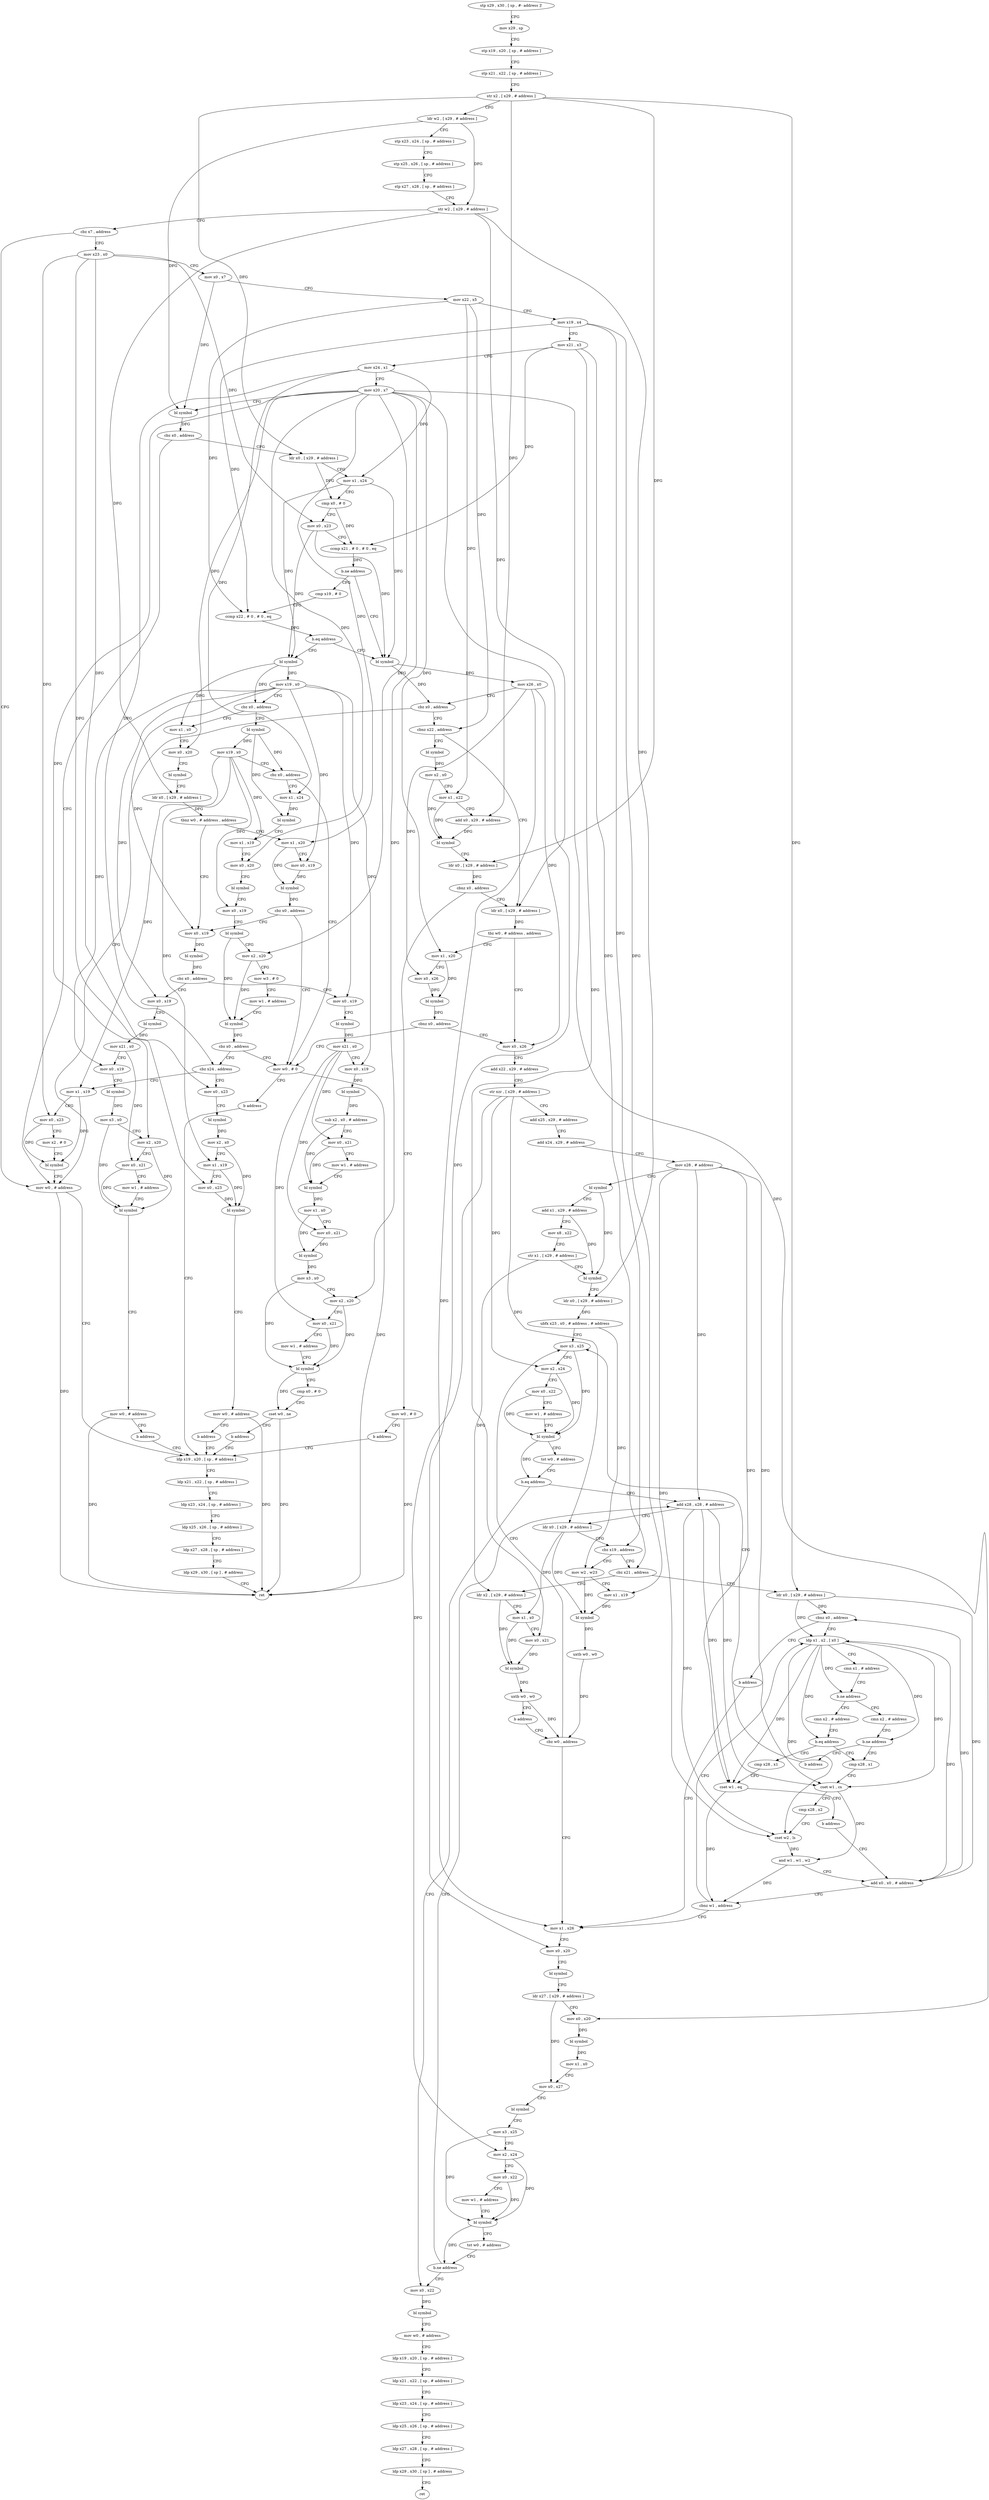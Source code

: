 digraph "func" {
"98480" [label = "stp x29 , x30 , [ sp , #- address ]!" ]
"98484" [label = "mov x29 , sp" ]
"98488" [label = "stp x19 , x20 , [ sp , # address ]" ]
"98492" [label = "stp x21 , x22 , [ sp , # address ]" ]
"98496" [label = "str x2 , [ x29 , # address ]" ]
"98500" [label = "ldr w2 , [ x29 , # address ]" ]
"98504" [label = "stp x23 , x24 , [ sp , # address ]" ]
"98508" [label = "stp x25 , x26 , [ sp , # address ]" ]
"98512" [label = "stp x27 , x28 , [ sp , # address ]" ]
"98516" [label = "str w2 , [ x29 , # address ]" ]
"98520" [label = "cbz x7 , address" ]
"98852" [label = "mov w0 , # address" ]
"98524" [label = "mov x23 , x0" ]
"98856" [label = "ldp x19 , x20 , [ sp , # address ]" ]
"98528" [label = "mov x0 , x7" ]
"98532" [label = "mov x22 , x5" ]
"98536" [label = "mov x19 , x4" ]
"98540" [label = "mov x21 , x3" ]
"98544" [label = "mov x24 , x1" ]
"98548" [label = "mov x20 , x7" ]
"98552" [label = "bl symbol" ]
"98556" [label = "cbz x0 , address" ]
"98560" [label = "ldr x0 , [ x29 , # address ]" ]
"98564" [label = "mov x1 , x24" ]
"98568" [label = "cmp x0 , # 0" ]
"98572" [label = "mov x0 , x23" ]
"98576" [label = "ccmp x21 , # 0 , # 0 , eq" ]
"98580" [label = "b.ne address" ]
"98596" [label = "bl symbol" ]
"98584" [label = "cmp x19 , # 0" ]
"98600" [label = "mov x26 , x0" ]
"98604" [label = "cbz x0 , address" ]
"98608" [label = "cbnz x22 , address" ]
"98588" [label = "ccmp x22 , # 0 , # 0 , eq" ]
"98592" [label = "b.eq address" ]
"99080" [label = "bl symbol" ]
"99040" [label = "bl symbol" ]
"98612" [label = "ldr x0 , [ x29 , # address ]" ]
"99084" [label = "mov x19 , x0" ]
"99088" [label = "cbz x0 , address" ]
"99268" [label = "bl symbol" ]
"99092" [label = "mov x1 , x0" ]
"99044" [label = "mov x2 , x0" ]
"99048" [label = "mov x1 , x22" ]
"99052" [label = "add x0 , x29 , # address" ]
"99056" [label = "bl symbol" ]
"99060" [label = "ldr x0 , [ x29 , # address ]" ]
"99064" [label = "cbnz x0 , address" ]
"99068" [label = "mov w0 , # 0" ]
"98616" [label = "tbz w0 , # address , address" ]
"99016" [label = "mov x1 , x20" ]
"98620" [label = "mov x0 , x26" ]
"99272" [label = "mov x19 , x0" ]
"99276" [label = "cbz x0 , address" ]
"99032" [label = "mov w0 , # 0" ]
"99280" [label = "mov x1 , x24" ]
"99096" [label = "mov x0 , x20" ]
"99100" [label = "bl symbol" ]
"99104" [label = "ldr x0 , [ x29 , # address ]" ]
"99108" [label = "tbnz w0 , # address , address" ]
"99128" [label = "mov x0 , x19" ]
"99112" [label = "mov x1 , x20" ]
"99072" [label = "b address" ]
"99020" [label = "mov x0 , x26" ]
"99024" [label = "bl symbol" ]
"99028" [label = "cbnz x0 , address" ]
"98624" [label = "add x22 , x29 , # address" ]
"98628" [label = "str xzr , [ x29 , # address ]" ]
"98632" [label = "add x25 , x29 , # address" ]
"98636" [label = "add x24 , x29 , # address" ]
"98640" [label = "mov x28 , # address" ]
"98644" [label = "bl symbol" ]
"98648" [label = "add x1 , x29 , # address" ]
"98652" [label = "mov x8 , x22" ]
"98656" [label = "str x1 , [ x29 , # address ]" ]
"98660" [label = "bl symbol" ]
"98664" [label = "ldr x0 , [ x29 , # address ]" ]
"98668" [label = "ubfx x23 , x0 , # address , # address" ]
"98672" [label = "mov x3 , x25" ]
"99036" [label = "b address" ]
"99284" [label = "bl symbol" ]
"99288" [label = "mov x1 , x19" ]
"99292" [label = "mov x0 , x20" ]
"99296" [label = "bl symbol" ]
"99300" [label = "mov x0 , x19" ]
"99304" [label = "bl symbol" ]
"99308" [label = "mov x2 , x20" ]
"99312" [label = "mov w3 , # 0" ]
"99316" [label = "mov w1 , # address" ]
"99320" [label = "bl symbol" ]
"99324" [label = "cbz x0 , address" ]
"99328" [label = "cbz x24 , address" ]
"99132" [label = "bl symbol" ]
"99136" [label = "cbz x0 , address" ]
"99220" [label = "mov x0 , x19" ]
"99140" [label = "mov x0 , x19" ]
"99116" [label = "mov x0 , x19" ]
"99120" [label = "bl symbol" ]
"99124" [label = "cbz x0 , address" ]
"98860" [label = "ldp x21 , x22 , [ sp , # address ]" ]
"98864" [label = "ldp x23 , x24 , [ sp , # address ]" ]
"98868" [label = "ldp x25 , x26 , [ sp , # address ]" ]
"98872" [label = "ldp x27 , x28 , [ sp , # address ]" ]
"98876" [label = "ldp x29 , x30 , [ sp ] , # address" ]
"98880" [label = "ret" ]
"98796" [label = "mov x0 , x22" ]
"98800" [label = "bl symbol" ]
"98804" [label = "mov w0 , # address" ]
"98808" [label = "ldp x19 , x20 , [ sp , # address ]" ]
"98812" [label = "ldp x21 , x22 , [ sp , # address ]" ]
"98816" [label = "ldp x23 , x24 , [ sp , # address ]" ]
"98820" [label = "ldp x25 , x26 , [ sp , # address ]" ]
"98824" [label = "ldp x27 , x28 , [ sp , # address ]" ]
"98828" [label = "ldp x29 , x30 , [ sp ] , # address" ]
"98832" [label = "ret" ]
"98700" [label = "add x28 , x28 , # address" ]
"98704" [label = "ldr x0 , [ x29 , # address ]" ]
"98708" [label = "cbz x19 , address" ]
"98888" [label = "cbz x21 , address" ]
"98712" [label = "mov w2 , w23" ]
"98836" [label = "mov x1 , x19" ]
"99332" [label = "mov x0 , x23" ]
"99224" [label = "bl symbol" ]
"99228" [label = "mov x21 , x0" ]
"99232" [label = "mov x0 , x19" ]
"99236" [label = "bl symbol" ]
"99240" [label = "mov x3 , x0" ]
"99244" [label = "mov x2 , x20" ]
"99248" [label = "mov x0 , x21" ]
"99252" [label = "mov w1 , # address" ]
"99256" [label = "bl symbol" ]
"99260" [label = "mov w0 , # address" ]
"99264" [label = "b address" ]
"99144" [label = "bl symbol" ]
"99148" [label = "mov x21 , x0" ]
"99152" [label = "mov x0 , x19" ]
"99156" [label = "bl symbol" ]
"99160" [label = "sub x2 , x0 , # address" ]
"99164" [label = "mov x0 , x21" ]
"99168" [label = "mov w1 , # address" ]
"99172" [label = "bl symbol" ]
"99176" [label = "mov x1 , x0" ]
"99180" [label = "mov x0 , x21" ]
"99184" [label = "bl symbol" ]
"99188" [label = "mov x3 , x0" ]
"99192" [label = "mov x2 , x20" ]
"99196" [label = "mov x0 , x21" ]
"99200" [label = "mov w1 , # address" ]
"99204" [label = "bl symbol" ]
"99208" [label = "cmp x0 , # 0" ]
"99212" [label = "cset w0 , ne" ]
"99216" [label = "b address" ]
"98920" [label = "ldr x0 , [ x29 , # address ]" ]
"98892" [label = "ldr x2 , [ x29 , # address ]" ]
"98716" [label = "mov x1 , x19" ]
"98720" [label = "bl symbol" ]
"98724" [label = "uxtb w0 , w0" ]
"98728" [label = "cbz w0 , address" ]
"98840" [label = "mov x0 , x23" ]
"98844" [label = "mov x2 , # 0" ]
"98848" [label = "bl symbol" ]
"99336" [label = "bl symbol" ]
"99340" [label = "mov x2 , x0" ]
"99344" [label = "mov x1 , x19" ]
"99348" [label = "mov x0 , x23" ]
"99352" [label = "bl symbol" ]
"99356" [label = "mov w0 , # address" ]
"99360" [label = "b address" ]
"98924" [label = "cbnz x0 , address" ]
"98972" [label = "ldp x1 , x2 , [ x0 ]" ]
"98928" [label = "b address" ]
"98896" [label = "mov x1 , x0" ]
"98900" [label = "mov x0 , x21" ]
"98904" [label = "bl symbol" ]
"98908" [label = "uxtb w0 , w0" ]
"98912" [label = "b address" ]
"98676" [label = "mov x2 , x24" ]
"98680" [label = "mov x0 , x22" ]
"98684" [label = "mov w1 , # address" ]
"98688" [label = "bl symbol" ]
"98692" [label = "tst w0 , # address" ]
"98696" [label = "b.eq address" ]
"98732" [label = "mov x1 , x26" ]
"98736" [label = "mov x0 , x20" ]
"98740" [label = "bl symbol" ]
"98744" [label = "ldr x27 , [ x29 , # address ]" ]
"98748" [label = "mov x0 , x20" ]
"98752" [label = "bl symbol" ]
"98756" [label = "mov x1 , x0" ]
"98760" [label = "mov x0 , x27" ]
"98764" [label = "bl symbol" ]
"98768" [label = "mov x3 , x25" ]
"98772" [label = "mov x2 , x24" ]
"98776" [label = "mov x0 , x22" ]
"98780" [label = "mov w1 , # address" ]
"98784" [label = "bl symbol" ]
"98788" [label = "tst w0 , # address" ]
"98792" [label = "b.ne address" ]
"98976" [label = "cmn x1 , # address" ]
"98980" [label = "b.ne address" ]
"98936" [label = "cmn x2 , # address" ]
"98984" [label = "cmn x2 , # address" ]
"98940" [label = "b.eq address" ]
"99000" [label = "cmp x28 , x1" ]
"98944" [label = "cmp x28 , x1" ]
"98988" [label = "b.ne address" ]
"98992" [label = "b address" ]
"99004" [label = "cset w1 , eq" ]
"99008" [label = "b address" ]
"98964" [label = "add x0 , x0 , # address" ]
"98948" [label = "cset w1 , cs" ]
"98952" [label = "cmp x28 , x2" ]
"98956" [label = "cset w2 , ls" ]
"98960" [label = "and w1 , w1 , w2" ]
"98968" [label = "cbnz w1 , address" ]
"98480" -> "98484" [ label = "CFG" ]
"98484" -> "98488" [ label = "CFG" ]
"98488" -> "98492" [ label = "CFG" ]
"98492" -> "98496" [ label = "CFG" ]
"98496" -> "98500" [ label = "CFG" ]
"98496" -> "98560" [ label = "DFG" ]
"98496" -> "99060" [ label = "DFG" ]
"98496" -> "98920" [ label = "DFG" ]
"98496" -> "99052" [ label = "DFG" ]
"98500" -> "98504" [ label = "CFG" ]
"98500" -> "98516" [ label = "DFG" ]
"98500" -> "98552" [ label = "DFG" ]
"98504" -> "98508" [ label = "CFG" ]
"98508" -> "98512" [ label = "CFG" ]
"98512" -> "98516" [ label = "CFG" ]
"98516" -> "98520" [ label = "CFG" ]
"98516" -> "98612" [ label = "DFG" ]
"98516" -> "98664" [ label = "DFG" ]
"98516" -> "99104" [ label = "DFG" ]
"98520" -> "98852" [ label = "CFG" ]
"98520" -> "98524" [ label = "CFG" ]
"98852" -> "98856" [ label = "CFG" ]
"98852" -> "98880" [ label = "DFG" ]
"98524" -> "98528" [ label = "CFG" ]
"98524" -> "98572" [ label = "DFG" ]
"98524" -> "98840" [ label = "DFG" ]
"98524" -> "99332" [ label = "DFG" ]
"98524" -> "99348" [ label = "DFG" ]
"98856" -> "98860" [ label = "CFG" ]
"98528" -> "98532" [ label = "CFG" ]
"98528" -> "98552" [ label = "DFG" ]
"98532" -> "98536" [ label = "CFG" ]
"98532" -> "98608" [ label = "DFG" ]
"98532" -> "98588" [ label = "DFG" ]
"98532" -> "99048" [ label = "DFG" ]
"98536" -> "98540" [ label = "CFG" ]
"98536" -> "98588" [ label = "DFG" ]
"98536" -> "98708" [ label = "DFG" ]
"98536" -> "98716" [ label = "DFG" ]
"98540" -> "98544" [ label = "CFG" ]
"98540" -> "98576" [ label = "DFG" ]
"98540" -> "98888" [ label = "DFG" ]
"98540" -> "98900" [ label = "DFG" ]
"98544" -> "98548" [ label = "CFG" ]
"98544" -> "98564" [ label = "DFG" ]
"98544" -> "99280" [ label = "DFG" ]
"98544" -> "99328" [ label = "DFG" ]
"98548" -> "98552" [ label = "CFG" ]
"98548" -> "99016" [ label = "DFG" ]
"98548" -> "99096" [ label = "DFG" ]
"98548" -> "99292" [ label = "DFG" ]
"98548" -> "99308" [ label = "DFG" ]
"98548" -> "99112" [ label = "DFG" ]
"98548" -> "99244" [ label = "DFG" ]
"98548" -> "99192" [ label = "DFG" ]
"98548" -> "98736" [ label = "DFG" ]
"98548" -> "98748" [ label = "DFG" ]
"98552" -> "98556" [ label = "DFG" ]
"98556" -> "98852" [ label = "CFG" ]
"98556" -> "98560" [ label = "CFG" ]
"98560" -> "98564" [ label = "CFG" ]
"98560" -> "98568" [ label = "DFG" ]
"98564" -> "98568" [ label = "CFG" ]
"98564" -> "98596" [ label = "DFG" ]
"98564" -> "99080" [ label = "DFG" ]
"98568" -> "98572" [ label = "CFG" ]
"98568" -> "98576" [ label = "DFG" ]
"98572" -> "98576" [ label = "CFG" ]
"98572" -> "98596" [ label = "DFG" ]
"98572" -> "99080" [ label = "DFG" ]
"98576" -> "98580" [ label = "DFG" ]
"98580" -> "98596" [ label = "CFG" ]
"98580" -> "98584" [ label = "CFG" ]
"98596" -> "98600" [ label = "DFG" ]
"98596" -> "98604" [ label = "DFG" ]
"98584" -> "98588" [ label = "CFG" ]
"98600" -> "98604" [ label = "CFG" ]
"98600" -> "99020" [ label = "DFG" ]
"98600" -> "98620" [ label = "DFG" ]
"98600" -> "98732" [ label = "DFG" ]
"98604" -> "98852" [ label = "CFG" ]
"98604" -> "98608" [ label = "CFG" ]
"98608" -> "99040" [ label = "CFG" ]
"98608" -> "98612" [ label = "CFG" ]
"98588" -> "98592" [ label = "DFG" ]
"98592" -> "99080" [ label = "CFG" ]
"98592" -> "98596" [ label = "CFG" ]
"99080" -> "99084" [ label = "DFG" ]
"99080" -> "99088" [ label = "DFG" ]
"99080" -> "99092" [ label = "DFG" ]
"99040" -> "99044" [ label = "DFG" ]
"98612" -> "98616" [ label = "DFG" ]
"99084" -> "99088" [ label = "CFG" ]
"99084" -> "99128" [ label = "DFG" ]
"99084" -> "99116" [ label = "DFG" ]
"99084" -> "99220" [ label = "DFG" ]
"99084" -> "99232" [ label = "DFG" ]
"99084" -> "99140" [ label = "DFG" ]
"99084" -> "99152" [ label = "DFG" ]
"99088" -> "99268" [ label = "CFG" ]
"99088" -> "99092" [ label = "CFG" ]
"99268" -> "99272" [ label = "DFG" ]
"99268" -> "99276" [ label = "DFG" ]
"99268" -> "99284" [ label = "DFG" ]
"99092" -> "99096" [ label = "CFG" ]
"99044" -> "99048" [ label = "CFG" ]
"99044" -> "99056" [ label = "DFG" ]
"99048" -> "99052" [ label = "CFG" ]
"99048" -> "99056" [ label = "DFG" ]
"99052" -> "99056" [ label = "DFG" ]
"99056" -> "99060" [ label = "CFG" ]
"99060" -> "99064" [ label = "DFG" ]
"99064" -> "98612" [ label = "CFG" ]
"99064" -> "99068" [ label = "CFG" ]
"99068" -> "99072" [ label = "CFG" ]
"99068" -> "98880" [ label = "DFG" ]
"98616" -> "99016" [ label = "CFG" ]
"98616" -> "98620" [ label = "CFG" ]
"99016" -> "99020" [ label = "CFG" ]
"99016" -> "99024" [ label = "DFG" ]
"98620" -> "98624" [ label = "CFG" ]
"99272" -> "99276" [ label = "CFG" ]
"99272" -> "99288" [ label = "DFG" ]
"99272" -> "99300" [ label = "DFG" ]
"99272" -> "98836" [ label = "DFG" ]
"99272" -> "99344" [ label = "DFG" ]
"99276" -> "99032" [ label = "CFG" ]
"99276" -> "99280" [ label = "CFG" ]
"99032" -> "99036" [ label = "CFG" ]
"99032" -> "98880" [ label = "DFG" ]
"99280" -> "99284" [ label = "DFG" ]
"99096" -> "99100" [ label = "CFG" ]
"99100" -> "99104" [ label = "CFG" ]
"99104" -> "99108" [ label = "DFG" ]
"99108" -> "99128" [ label = "CFG" ]
"99108" -> "99112" [ label = "CFG" ]
"99128" -> "99132" [ label = "DFG" ]
"99112" -> "99116" [ label = "CFG" ]
"99112" -> "99120" [ label = "DFG" ]
"99072" -> "98856" [ label = "CFG" ]
"99020" -> "99024" [ label = "DFG" ]
"99024" -> "99028" [ label = "DFG" ]
"99028" -> "98620" [ label = "CFG" ]
"99028" -> "99032" [ label = "CFG" ]
"98624" -> "98628" [ label = "CFG" ]
"98628" -> "98632" [ label = "CFG" ]
"98628" -> "98704" [ label = "DFG" ]
"98628" -> "98676" [ label = "DFG" ]
"98628" -> "98772" [ label = "DFG" ]
"98632" -> "98636" [ label = "CFG" ]
"98636" -> "98640" [ label = "CFG" ]
"98640" -> "98644" [ label = "CFG" ]
"98640" -> "98700" [ label = "DFG" ]
"98640" -> "99004" [ label = "DFG" ]
"98640" -> "98948" [ label = "DFG" ]
"98640" -> "98956" [ label = "DFG" ]
"98644" -> "98648" [ label = "CFG" ]
"98644" -> "98660" [ label = "DFG" ]
"98648" -> "98652" [ label = "CFG" ]
"98648" -> "98660" [ label = "DFG" ]
"98652" -> "98656" [ label = "CFG" ]
"98656" -> "98660" [ label = "CFG" ]
"98656" -> "98892" [ label = "DFG" ]
"98660" -> "98664" [ label = "CFG" ]
"98664" -> "98668" [ label = "DFG" ]
"98668" -> "98672" [ label = "CFG" ]
"98668" -> "98712" [ label = "DFG" ]
"98672" -> "98676" [ label = "CFG" ]
"98672" -> "98688" [ label = "DFG" ]
"99036" -> "98856" [ label = "CFG" ]
"99284" -> "99288" [ label = "CFG" ]
"99288" -> "99292" [ label = "CFG" ]
"99292" -> "99296" [ label = "CFG" ]
"99296" -> "99300" [ label = "CFG" ]
"99300" -> "99304" [ label = "CFG" ]
"99304" -> "99308" [ label = "CFG" ]
"99304" -> "99320" [ label = "DFG" ]
"99308" -> "99312" [ label = "CFG" ]
"99308" -> "99320" [ label = "DFG" ]
"99312" -> "99316" [ label = "CFG" ]
"99316" -> "99320" [ label = "CFG" ]
"99320" -> "99324" [ label = "DFG" ]
"99324" -> "99032" [ label = "CFG" ]
"99324" -> "99328" [ label = "CFG" ]
"99328" -> "98836" [ label = "CFG" ]
"99328" -> "99332" [ label = "CFG" ]
"99132" -> "99136" [ label = "DFG" ]
"99136" -> "99220" [ label = "CFG" ]
"99136" -> "99140" [ label = "CFG" ]
"99220" -> "99224" [ label = "CFG" ]
"99140" -> "99144" [ label = "CFG" ]
"99116" -> "99120" [ label = "DFG" ]
"99120" -> "99124" [ label = "DFG" ]
"99124" -> "99032" [ label = "CFG" ]
"99124" -> "99128" [ label = "CFG" ]
"98860" -> "98864" [ label = "CFG" ]
"98864" -> "98868" [ label = "CFG" ]
"98868" -> "98872" [ label = "CFG" ]
"98872" -> "98876" [ label = "CFG" ]
"98876" -> "98880" [ label = "CFG" ]
"98796" -> "98800" [ label = "DFG" ]
"98800" -> "98804" [ label = "CFG" ]
"98804" -> "98808" [ label = "CFG" ]
"98808" -> "98812" [ label = "CFG" ]
"98812" -> "98816" [ label = "CFG" ]
"98816" -> "98820" [ label = "CFG" ]
"98820" -> "98824" [ label = "CFG" ]
"98824" -> "98828" [ label = "CFG" ]
"98828" -> "98832" [ label = "CFG" ]
"98700" -> "98704" [ label = "CFG" ]
"98700" -> "99004" [ label = "DFG" ]
"98700" -> "98948" [ label = "DFG" ]
"98700" -> "98956" [ label = "DFG" ]
"98704" -> "98708" [ label = "CFG" ]
"98704" -> "98720" [ label = "DFG" ]
"98704" -> "98896" [ label = "DFG" ]
"98708" -> "98888" [ label = "CFG" ]
"98708" -> "98712" [ label = "CFG" ]
"98888" -> "98920" [ label = "CFG" ]
"98888" -> "98892" [ label = "CFG" ]
"98712" -> "98716" [ label = "CFG" ]
"98712" -> "98720" [ label = "DFG" ]
"98836" -> "98840" [ label = "CFG" ]
"98836" -> "98848" [ label = "DFG" ]
"99332" -> "99336" [ label = "CFG" ]
"99224" -> "99228" [ label = "DFG" ]
"99228" -> "99232" [ label = "CFG" ]
"99228" -> "99248" [ label = "DFG" ]
"99232" -> "99236" [ label = "CFG" ]
"99236" -> "99240" [ label = "DFG" ]
"99240" -> "99244" [ label = "CFG" ]
"99240" -> "99256" [ label = "DFG" ]
"99244" -> "99248" [ label = "CFG" ]
"99244" -> "99256" [ label = "DFG" ]
"99248" -> "99252" [ label = "CFG" ]
"99248" -> "99256" [ label = "DFG" ]
"99252" -> "99256" [ label = "CFG" ]
"99256" -> "99260" [ label = "CFG" ]
"99260" -> "99264" [ label = "CFG" ]
"99260" -> "98880" [ label = "DFG" ]
"99264" -> "98856" [ label = "CFG" ]
"99144" -> "99148" [ label = "DFG" ]
"99148" -> "99152" [ label = "CFG" ]
"99148" -> "99164" [ label = "DFG" ]
"99148" -> "99180" [ label = "DFG" ]
"99148" -> "99196" [ label = "DFG" ]
"99152" -> "99156" [ label = "DFG" ]
"99156" -> "99160" [ label = "DFG" ]
"99160" -> "99164" [ label = "CFG" ]
"99160" -> "99172" [ label = "DFG" ]
"99164" -> "99168" [ label = "CFG" ]
"99164" -> "99172" [ label = "DFG" ]
"99168" -> "99172" [ label = "CFG" ]
"99172" -> "99176" [ label = "DFG" ]
"99176" -> "99180" [ label = "CFG" ]
"99176" -> "99184" [ label = "DFG" ]
"99180" -> "99184" [ label = "DFG" ]
"99184" -> "99188" [ label = "DFG" ]
"99188" -> "99192" [ label = "CFG" ]
"99188" -> "99204" [ label = "DFG" ]
"99192" -> "99196" [ label = "CFG" ]
"99192" -> "99204" [ label = "DFG" ]
"99196" -> "99200" [ label = "CFG" ]
"99196" -> "99204" [ label = "DFG" ]
"99200" -> "99204" [ label = "CFG" ]
"99204" -> "99208" [ label = "CFG" ]
"99204" -> "99212" [ label = "DFG" ]
"99208" -> "99212" [ label = "CFG" ]
"99212" -> "99216" [ label = "CFG" ]
"99212" -> "98880" [ label = "DFG" ]
"99216" -> "98856" [ label = "CFG" ]
"98920" -> "98924" [ label = "DFG" ]
"98920" -> "98972" [ label = "DFG" ]
"98920" -> "98964" [ label = "DFG" ]
"98892" -> "98896" [ label = "CFG" ]
"98892" -> "98904" [ label = "DFG" ]
"98716" -> "98720" [ label = "DFG" ]
"98720" -> "98724" [ label = "DFG" ]
"98724" -> "98728" [ label = "DFG" ]
"98728" -> "98672" [ label = "CFG" ]
"98728" -> "98732" [ label = "CFG" ]
"98840" -> "98844" [ label = "CFG" ]
"98840" -> "98848" [ label = "DFG" ]
"98844" -> "98848" [ label = "CFG" ]
"98848" -> "98852" [ label = "CFG" ]
"99336" -> "99340" [ label = "DFG" ]
"99340" -> "99344" [ label = "CFG" ]
"99340" -> "99352" [ label = "DFG" ]
"99344" -> "99348" [ label = "CFG" ]
"99344" -> "99352" [ label = "DFG" ]
"99348" -> "99352" [ label = "DFG" ]
"99352" -> "99356" [ label = "CFG" ]
"99356" -> "99360" [ label = "CFG" ]
"99356" -> "98880" [ label = "DFG" ]
"99360" -> "98856" [ label = "CFG" ]
"98924" -> "98972" [ label = "CFG" ]
"98924" -> "98928" [ label = "CFG" ]
"98972" -> "98976" [ label = "CFG" ]
"98972" -> "98980" [ label = "DFG" ]
"98972" -> "99004" [ label = "DFG" ]
"98972" -> "98948" [ label = "DFG" ]
"98972" -> "98940" [ label = "DFG" ]
"98972" -> "98988" [ label = "DFG" ]
"98972" -> "98956" [ label = "DFG" ]
"98928" -> "98732" [ label = "CFG" ]
"98896" -> "98900" [ label = "CFG" ]
"98896" -> "98904" [ label = "DFG" ]
"98900" -> "98904" [ label = "DFG" ]
"98904" -> "98908" [ label = "DFG" ]
"98908" -> "98912" [ label = "CFG" ]
"98908" -> "98728" [ label = "DFG" ]
"98912" -> "98728" [ label = "CFG" ]
"98676" -> "98680" [ label = "CFG" ]
"98676" -> "98688" [ label = "DFG" ]
"98680" -> "98684" [ label = "CFG" ]
"98680" -> "98688" [ label = "DFG" ]
"98684" -> "98688" [ label = "CFG" ]
"98688" -> "98692" [ label = "CFG" ]
"98688" -> "98696" [ label = "DFG" ]
"98692" -> "98696" [ label = "CFG" ]
"98696" -> "98796" [ label = "CFG" ]
"98696" -> "98700" [ label = "CFG" ]
"98732" -> "98736" [ label = "CFG" ]
"98736" -> "98740" [ label = "CFG" ]
"98740" -> "98744" [ label = "CFG" ]
"98744" -> "98748" [ label = "CFG" ]
"98744" -> "98760" [ label = "DFG" ]
"98748" -> "98752" [ label = "DFG" ]
"98752" -> "98756" [ label = "DFG" ]
"98756" -> "98760" [ label = "CFG" ]
"98760" -> "98764" [ label = "CFG" ]
"98764" -> "98768" [ label = "CFG" ]
"98768" -> "98772" [ label = "CFG" ]
"98768" -> "98784" [ label = "DFG" ]
"98772" -> "98776" [ label = "CFG" ]
"98772" -> "98784" [ label = "DFG" ]
"98776" -> "98780" [ label = "CFG" ]
"98776" -> "98784" [ label = "DFG" ]
"98780" -> "98784" [ label = "CFG" ]
"98784" -> "98788" [ label = "CFG" ]
"98784" -> "98792" [ label = "DFG" ]
"98788" -> "98792" [ label = "CFG" ]
"98792" -> "98700" [ label = "CFG" ]
"98792" -> "98796" [ label = "CFG" ]
"98976" -> "98980" [ label = "CFG" ]
"98980" -> "98936" [ label = "CFG" ]
"98980" -> "98984" [ label = "CFG" ]
"98936" -> "98940" [ label = "CFG" ]
"98984" -> "98988" [ label = "CFG" ]
"98940" -> "99000" [ label = "CFG" ]
"98940" -> "98944" [ label = "CFG" ]
"99000" -> "99004" [ label = "CFG" ]
"98944" -> "98948" [ label = "CFG" ]
"98988" -> "98944" [ label = "CFG" ]
"98988" -> "98992" [ label = "CFG" ]
"98992" -> "98672" [ label = "CFG" ]
"99004" -> "99008" [ label = "CFG" ]
"99004" -> "98968" [ label = "DFG" ]
"99008" -> "98964" [ label = "CFG" ]
"98964" -> "98968" [ label = "CFG" ]
"98964" -> "98924" [ label = "DFG" ]
"98964" -> "98972" [ label = "DFG" ]
"98948" -> "98952" [ label = "CFG" ]
"98948" -> "98960" [ label = "DFG" ]
"98952" -> "98956" [ label = "CFG" ]
"98956" -> "98960" [ label = "DFG" ]
"98960" -> "98964" [ label = "CFG" ]
"98960" -> "98968" [ label = "DFG" ]
"98968" -> "98732" [ label = "CFG" ]
"98968" -> "98972" [ label = "CFG" ]
}
